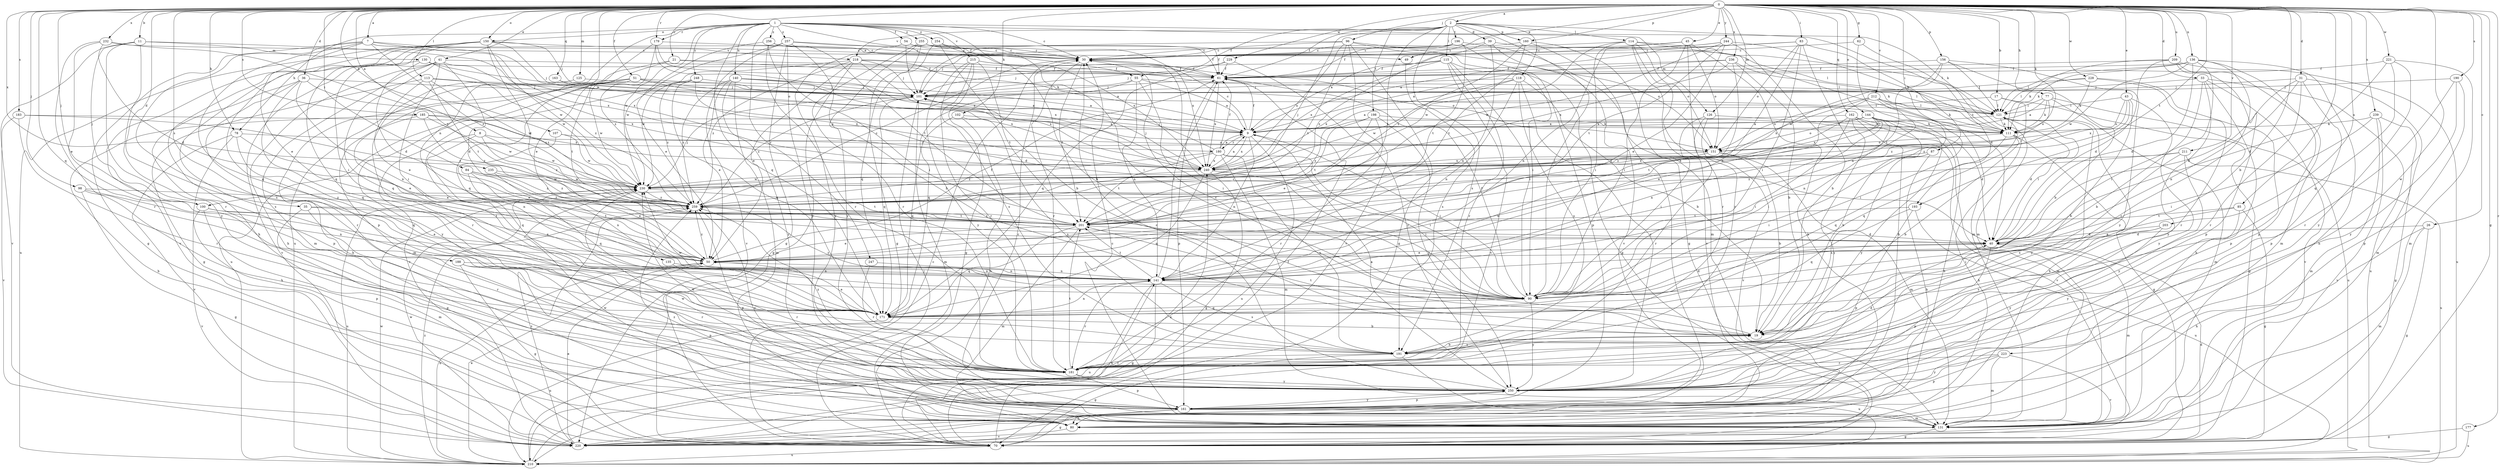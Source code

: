 strict digraph  {
0;
1;
2;
7;
8;
9;
11;
17;
19;
21;
26;
30;
31;
33;
35;
36;
39;
40;
41;
43;
45;
49;
50;
51;
54;
55;
61;
62;
70;
77;
78;
80;
83;
84;
85;
87;
90;
96;
98;
100;
101;
102;
107;
111;
113;
114;
115;
118;
121;
125;
126;
130;
131;
135;
136;
140;
141;
144;
150;
151;
156;
160;
161;
162;
163;
171;
177;
179;
180;
181;
183;
185;
188;
190;
191;
193;
196;
198;
201;
203;
209;
210;
211;
212;
215;
218;
220;
221;
223;
228;
229;
230;
232;
235;
236;
239;
240;
244;
247;
248;
250;
254;
255;
256;
257;
259;
0 -> 2  [label=a];
0 -> 7  [label=a];
0 -> 8  [label=a];
0 -> 11  [label=b];
0 -> 17  [label=b];
0 -> 19  [label=b];
0 -> 21  [label=c];
0 -> 26  [label=c];
0 -> 31  [label=d];
0 -> 33  [label=d];
0 -> 35  [label=d];
0 -> 36  [label=d];
0 -> 41  [label=e];
0 -> 43  [label=e];
0 -> 45  [label=e];
0 -> 49  [label=e];
0 -> 51  [label=f];
0 -> 62  [label=g];
0 -> 70  [label=g];
0 -> 77  [label=h];
0 -> 78  [label=h];
0 -> 83  [label=i];
0 -> 84  [label=i];
0 -> 85  [label=i];
0 -> 87  [label=i];
0 -> 96  [label=j];
0 -> 98  [label=j];
0 -> 100  [label=j];
0 -> 102  [label=k];
0 -> 107  [label=k];
0 -> 111  [label=k];
0 -> 113  [label=l];
0 -> 125  [label=m];
0 -> 126  [label=m];
0 -> 135  [label=n];
0 -> 136  [label=n];
0 -> 144  [label=o];
0 -> 150  [label=o];
0 -> 156  [label=p];
0 -> 160  [label=p];
0 -> 162  [label=q];
0 -> 163  [label=q];
0 -> 171  [label=q];
0 -> 177  [label=r];
0 -> 179  [label=r];
0 -> 183  [label=s];
0 -> 185  [label=s];
0 -> 188  [label=s];
0 -> 190  [label=s];
0 -> 193  [label=t];
0 -> 203  [label=u];
0 -> 209  [label=u];
0 -> 211  [label=v];
0 -> 212  [label=v];
0 -> 221  [label=w];
0 -> 223  [label=w];
0 -> 228  [label=w];
0 -> 229  [label=w];
0 -> 232  [label=x];
0 -> 235  [label=x];
0 -> 236  [label=x];
0 -> 239  [label=x];
0 -> 244  [label=y];
1 -> 19  [label=b];
1 -> 30  [label=c];
1 -> 54  [label=f];
1 -> 55  [label=f];
1 -> 78  [label=h];
1 -> 111  [label=k];
1 -> 126  [label=m];
1 -> 140  [label=n];
1 -> 150  [label=o];
1 -> 171  [label=q];
1 -> 179  [label=r];
1 -> 210  [label=u];
1 -> 215  [label=v];
1 -> 230  [label=w];
1 -> 247  [label=y];
1 -> 248  [label=y];
1 -> 254  [label=z];
1 -> 255  [label=z];
1 -> 256  [label=z];
1 -> 257  [label=z];
2 -> 39  [label=d];
2 -> 55  [label=f];
2 -> 61  [label=f];
2 -> 90  [label=i];
2 -> 100  [label=j];
2 -> 114  [label=l];
2 -> 115  [label=l];
2 -> 118  [label=l];
2 -> 160  [label=p];
2 -> 191  [label=s];
2 -> 193  [label=t];
2 -> 196  [label=t];
2 -> 198  [label=t];
2 -> 201  [label=t];
2 -> 218  [label=v];
7 -> 9  [label=a];
7 -> 49  [label=e];
7 -> 50  [label=e];
7 -> 70  [label=g];
7 -> 171  [label=q];
7 -> 191  [label=s];
7 -> 218  [label=v];
7 -> 240  [label=x];
7 -> 259  [label=z];
8 -> 141  [label=n];
8 -> 171  [label=q];
8 -> 180  [label=r];
8 -> 230  [label=w];
8 -> 259  [label=z];
9 -> 30  [label=c];
9 -> 61  [label=f];
9 -> 90  [label=i];
9 -> 141  [label=n];
9 -> 180  [label=r];
9 -> 210  [label=u];
9 -> 240  [label=x];
11 -> 100  [label=j];
11 -> 130  [label=m];
11 -> 181  [label=r];
11 -> 220  [label=v];
11 -> 240  [label=x];
11 -> 250  [label=y];
17 -> 9  [label=a];
17 -> 70  [label=g];
17 -> 121  [label=l];
17 -> 259  [label=z];
19 -> 30  [label=c];
19 -> 191  [label=s];
19 -> 201  [label=t];
21 -> 61  [label=f];
21 -> 121  [label=l];
21 -> 171  [label=q];
21 -> 210  [label=u];
26 -> 40  [label=d];
26 -> 70  [label=g];
26 -> 80  [label=h];
26 -> 131  [label=m];
30 -> 61  [label=f];
30 -> 181  [label=r];
30 -> 201  [label=t];
31 -> 40  [label=d];
31 -> 101  [label=j];
31 -> 131  [label=m];
31 -> 141  [label=n];
31 -> 161  [label=p];
31 -> 181  [label=r];
33 -> 19  [label=b];
33 -> 80  [label=h];
33 -> 101  [label=j];
33 -> 210  [label=u];
33 -> 220  [label=v];
33 -> 250  [label=y];
35 -> 50  [label=e];
35 -> 161  [label=p];
35 -> 181  [label=r];
35 -> 201  [label=t];
36 -> 101  [label=j];
36 -> 141  [label=n];
36 -> 161  [label=p];
36 -> 171  [label=q];
36 -> 181  [label=r];
36 -> 230  [label=w];
39 -> 30  [label=c];
39 -> 121  [label=l];
39 -> 141  [label=n];
39 -> 220  [label=v];
39 -> 259  [label=z];
40 -> 50  [label=e];
40 -> 121  [label=l];
40 -> 131  [label=m];
40 -> 161  [label=p];
41 -> 40  [label=d];
41 -> 61  [label=f];
41 -> 80  [label=h];
41 -> 90  [label=i];
41 -> 131  [label=m];
41 -> 171  [label=q];
41 -> 220  [label=v];
41 -> 259  [label=z];
43 -> 19  [label=b];
43 -> 121  [label=l];
43 -> 151  [label=o];
43 -> 240  [label=x];
43 -> 250  [label=y];
43 -> 259  [label=z];
45 -> 30  [label=c];
45 -> 80  [label=h];
45 -> 90  [label=i];
45 -> 141  [label=n];
45 -> 151  [label=o];
45 -> 181  [label=r];
49 -> 191  [label=s];
50 -> 61  [label=f];
50 -> 141  [label=n];
50 -> 210  [label=u];
50 -> 259  [label=z];
51 -> 9  [label=a];
51 -> 80  [label=h];
51 -> 101  [label=j];
51 -> 131  [label=m];
51 -> 201  [label=t];
51 -> 230  [label=w];
51 -> 240  [label=x];
51 -> 250  [label=y];
54 -> 30  [label=c];
54 -> 61  [label=f];
54 -> 101  [label=j];
54 -> 250  [label=y];
55 -> 9  [label=a];
55 -> 90  [label=i];
55 -> 101  [label=j];
55 -> 121  [label=l];
55 -> 141  [label=n];
55 -> 171  [label=q];
61 -> 101  [label=j];
61 -> 161  [label=p];
61 -> 240  [label=x];
62 -> 30  [label=c];
62 -> 131  [label=m];
62 -> 141  [label=n];
70 -> 40  [label=d];
70 -> 61  [label=f];
70 -> 101  [label=j];
70 -> 141  [label=n];
70 -> 210  [label=u];
77 -> 9  [label=a];
77 -> 111  [label=k];
77 -> 121  [label=l];
77 -> 131  [label=m];
77 -> 151  [label=o];
77 -> 210  [label=u];
78 -> 50  [label=e];
78 -> 80  [label=h];
78 -> 151  [label=o];
78 -> 171  [label=q];
78 -> 220  [label=v];
80 -> 220  [label=v];
80 -> 259  [label=z];
83 -> 9  [label=a];
83 -> 30  [label=c];
83 -> 80  [label=h];
83 -> 90  [label=i];
83 -> 131  [label=m];
83 -> 141  [label=n];
83 -> 151  [label=o];
84 -> 141  [label=n];
84 -> 171  [label=q];
84 -> 201  [label=t];
84 -> 230  [label=w];
84 -> 259  [label=z];
85 -> 50  [label=e];
85 -> 70  [label=g];
85 -> 201  [label=t];
85 -> 250  [label=y];
87 -> 80  [label=h];
87 -> 90  [label=i];
87 -> 191  [label=s];
87 -> 240  [label=x];
90 -> 30  [label=c];
90 -> 40  [label=d];
90 -> 61  [label=f];
90 -> 171  [label=q];
90 -> 250  [label=y];
90 -> 259  [label=z];
96 -> 30  [label=c];
96 -> 70  [label=g];
96 -> 90  [label=i];
96 -> 101  [label=j];
96 -> 151  [label=o];
96 -> 201  [label=t];
96 -> 220  [label=v];
96 -> 240  [label=x];
98 -> 70  [label=g];
98 -> 141  [label=n];
98 -> 161  [label=p];
98 -> 259  [label=z];
100 -> 50  [label=e];
100 -> 131  [label=m];
100 -> 201  [label=t];
100 -> 220  [label=v];
101 -> 121  [label=l];
101 -> 131  [label=m];
101 -> 171  [label=q];
101 -> 259  [label=z];
102 -> 9  [label=a];
102 -> 80  [label=h];
102 -> 171  [label=q];
102 -> 191  [label=s];
107 -> 50  [label=e];
107 -> 151  [label=o];
107 -> 230  [label=w];
111 -> 19  [label=b];
111 -> 70  [label=g];
111 -> 80  [label=h];
111 -> 151  [label=o];
111 -> 171  [label=q];
113 -> 50  [label=e];
113 -> 70  [label=g];
113 -> 101  [label=j];
113 -> 201  [label=t];
113 -> 240  [label=x];
113 -> 259  [label=z];
114 -> 30  [label=c];
114 -> 40  [label=d];
114 -> 90  [label=i];
114 -> 121  [label=l];
114 -> 151  [label=o];
114 -> 181  [label=r];
114 -> 220  [label=v];
114 -> 230  [label=w];
115 -> 61  [label=f];
115 -> 70  [label=g];
115 -> 90  [label=i];
115 -> 101  [label=j];
115 -> 181  [label=r];
115 -> 220  [label=v];
115 -> 240  [label=x];
118 -> 19  [label=b];
118 -> 101  [label=j];
118 -> 141  [label=n];
118 -> 191  [label=s];
118 -> 230  [label=w];
118 -> 240  [label=x];
118 -> 250  [label=y];
121 -> 9  [label=a];
121 -> 40  [label=d];
121 -> 80  [label=h];
121 -> 111  [label=k];
121 -> 171  [label=q];
121 -> 250  [label=y];
125 -> 101  [label=j];
125 -> 181  [label=r];
126 -> 90  [label=i];
126 -> 111  [label=k];
126 -> 181  [label=r];
126 -> 220  [label=v];
130 -> 40  [label=d];
130 -> 61  [label=f];
130 -> 101  [label=j];
130 -> 191  [label=s];
130 -> 230  [label=w];
131 -> 30  [label=c];
131 -> 70  [label=g];
131 -> 230  [label=w];
135 -> 141  [label=n];
135 -> 181  [label=r];
136 -> 40  [label=d];
136 -> 61  [label=f];
136 -> 80  [label=h];
136 -> 90  [label=i];
136 -> 111  [label=k];
136 -> 121  [label=l];
136 -> 161  [label=p];
136 -> 181  [label=r];
136 -> 230  [label=w];
140 -> 9  [label=a];
140 -> 50  [label=e];
140 -> 101  [label=j];
140 -> 131  [label=m];
140 -> 240  [label=x];
140 -> 250  [label=y];
140 -> 259  [label=z];
141 -> 61  [label=f];
141 -> 70  [label=g];
141 -> 90  [label=i];
141 -> 181  [label=r];
141 -> 191  [label=s];
141 -> 201  [label=t];
141 -> 210  [label=u];
144 -> 9  [label=a];
144 -> 19  [label=b];
144 -> 80  [label=h];
144 -> 90  [label=i];
144 -> 111  [label=k];
144 -> 141  [label=n];
144 -> 151  [label=o];
144 -> 201  [label=t];
144 -> 240  [label=x];
144 -> 250  [label=y];
150 -> 30  [label=c];
150 -> 80  [label=h];
150 -> 90  [label=i];
150 -> 101  [label=j];
150 -> 151  [label=o];
150 -> 161  [label=p];
150 -> 171  [label=q];
150 -> 201  [label=t];
150 -> 210  [label=u];
150 -> 220  [label=v];
150 -> 230  [label=w];
151 -> 19  [label=b];
151 -> 131  [label=m];
151 -> 141  [label=n];
151 -> 240  [label=x];
156 -> 19  [label=b];
156 -> 61  [label=f];
156 -> 121  [label=l];
156 -> 201  [label=t];
156 -> 230  [label=w];
156 -> 250  [label=y];
160 -> 30  [label=c];
160 -> 70  [label=g];
160 -> 201  [label=t];
160 -> 220  [label=v];
160 -> 259  [label=z];
161 -> 30  [label=c];
161 -> 70  [label=g];
161 -> 80  [label=h];
161 -> 131  [label=m];
161 -> 230  [label=w];
161 -> 250  [label=y];
161 -> 259  [label=z];
162 -> 9  [label=a];
162 -> 40  [label=d];
162 -> 90  [label=i];
162 -> 131  [label=m];
162 -> 220  [label=v];
162 -> 250  [label=y];
162 -> 259  [label=z];
163 -> 101  [label=j];
163 -> 240  [label=x];
171 -> 19  [label=b];
171 -> 50  [label=e];
171 -> 141  [label=n];
171 -> 210  [label=u];
171 -> 230  [label=w];
177 -> 70  [label=g];
177 -> 210  [label=u];
179 -> 30  [label=c];
179 -> 50  [label=e];
179 -> 111  [label=k];
179 -> 240  [label=x];
179 -> 259  [label=z];
180 -> 9  [label=a];
180 -> 61  [label=f];
180 -> 90  [label=i];
180 -> 101  [label=j];
180 -> 131  [label=m];
180 -> 191  [label=s];
180 -> 201  [label=t];
180 -> 240  [label=x];
180 -> 259  [label=z];
181 -> 40  [label=d];
181 -> 161  [label=p];
181 -> 201  [label=t];
181 -> 250  [label=y];
181 -> 259  [label=z];
183 -> 9  [label=a];
183 -> 181  [label=r];
183 -> 220  [label=v];
183 -> 259  [label=z];
185 -> 50  [label=e];
185 -> 80  [label=h];
185 -> 111  [label=k];
185 -> 230  [label=w];
185 -> 240  [label=x];
185 -> 259  [label=z];
188 -> 70  [label=g];
188 -> 141  [label=n];
188 -> 161  [label=p];
188 -> 181  [label=r];
190 -> 101  [label=j];
190 -> 161  [label=p];
190 -> 181  [label=r];
190 -> 250  [label=y];
191 -> 19  [label=b];
191 -> 70  [label=g];
191 -> 181  [label=r];
191 -> 210  [label=u];
193 -> 161  [label=p];
193 -> 171  [label=q];
193 -> 201  [label=t];
193 -> 210  [label=u];
196 -> 30  [label=c];
196 -> 61  [label=f];
196 -> 101  [label=j];
196 -> 131  [label=m];
196 -> 161  [label=p];
196 -> 201  [label=t];
198 -> 50  [label=e];
198 -> 111  [label=k];
198 -> 181  [label=r];
198 -> 201  [label=t];
198 -> 250  [label=y];
198 -> 259  [label=z];
201 -> 40  [label=d];
201 -> 50  [label=e];
201 -> 131  [label=m];
201 -> 171  [label=q];
201 -> 259  [label=z];
203 -> 40  [label=d];
203 -> 90  [label=i];
203 -> 191  [label=s];
203 -> 250  [label=y];
209 -> 40  [label=d];
209 -> 61  [label=f];
209 -> 111  [label=k];
209 -> 131  [label=m];
209 -> 161  [label=p];
209 -> 210  [label=u];
210 -> 30  [label=c];
210 -> 50  [label=e];
210 -> 230  [label=w];
210 -> 240  [label=x];
210 -> 259  [label=z];
211 -> 191  [label=s];
211 -> 210  [label=u];
211 -> 240  [label=x];
211 -> 250  [label=y];
211 -> 259  [label=z];
212 -> 50  [label=e];
212 -> 90  [label=i];
212 -> 111  [label=k];
212 -> 121  [label=l];
212 -> 141  [label=n];
212 -> 151  [label=o];
212 -> 240  [label=x];
215 -> 61  [label=f];
215 -> 70  [label=g];
215 -> 151  [label=o];
215 -> 181  [label=r];
215 -> 191  [label=s];
215 -> 201  [label=t];
215 -> 250  [label=y];
218 -> 9  [label=a];
218 -> 50  [label=e];
218 -> 61  [label=f];
218 -> 70  [label=g];
218 -> 101  [label=j];
218 -> 230  [label=w];
218 -> 240  [label=x];
218 -> 259  [label=z];
220 -> 50  [label=e];
220 -> 230  [label=w];
220 -> 259  [label=z];
221 -> 40  [label=d];
221 -> 61  [label=f];
221 -> 131  [label=m];
221 -> 171  [label=q];
221 -> 250  [label=y];
223 -> 131  [label=m];
223 -> 161  [label=p];
223 -> 181  [label=r];
223 -> 220  [label=v];
223 -> 250  [label=y];
228 -> 101  [label=j];
228 -> 111  [label=k];
228 -> 121  [label=l];
228 -> 161  [label=p];
228 -> 181  [label=r];
229 -> 61  [label=f];
229 -> 101  [label=j];
229 -> 171  [label=q];
229 -> 250  [label=y];
230 -> 101  [label=j];
230 -> 201  [label=t];
230 -> 210  [label=u];
230 -> 259  [label=z];
232 -> 30  [label=c];
232 -> 40  [label=d];
232 -> 50  [label=e];
232 -> 181  [label=r];
232 -> 259  [label=z];
235 -> 50  [label=e];
235 -> 230  [label=w];
235 -> 259  [label=z];
236 -> 9  [label=a];
236 -> 19  [label=b];
236 -> 50  [label=e];
236 -> 61  [label=f];
236 -> 111  [label=k];
236 -> 240  [label=x];
239 -> 70  [label=g];
239 -> 90  [label=i];
239 -> 111  [label=k];
239 -> 131  [label=m];
239 -> 220  [label=v];
240 -> 9  [label=a];
240 -> 70  [label=g];
240 -> 90  [label=i];
240 -> 101  [label=j];
240 -> 171  [label=q];
240 -> 230  [label=w];
244 -> 9  [label=a];
244 -> 19  [label=b];
244 -> 30  [label=c];
244 -> 50  [label=e];
244 -> 111  [label=k];
244 -> 201  [label=t];
244 -> 230  [label=w];
247 -> 141  [label=n];
247 -> 181  [label=r];
248 -> 40  [label=d];
248 -> 101  [label=j];
248 -> 171  [label=q];
248 -> 220  [label=v];
248 -> 259  [label=z];
250 -> 9  [label=a];
250 -> 30  [label=c];
250 -> 161  [label=p];
250 -> 230  [label=w];
254 -> 19  [label=b];
254 -> 30  [label=c];
254 -> 90  [label=i];
254 -> 171  [label=q];
255 -> 30  [label=c];
255 -> 61  [label=f];
255 -> 70  [label=g];
255 -> 181  [label=r];
255 -> 240  [label=x];
255 -> 250  [label=y];
256 -> 30  [label=c];
256 -> 50  [label=e];
256 -> 90  [label=i];
256 -> 181  [label=r];
256 -> 201  [label=t];
257 -> 19  [label=b];
257 -> 30  [label=c];
257 -> 70  [label=g];
257 -> 220  [label=v];
257 -> 230  [label=w];
257 -> 240  [label=x];
257 -> 250  [label=y];
259 -> 30  [label=c];
259 -> 161  [label=p];
259 -> 201  [label=t];
}
